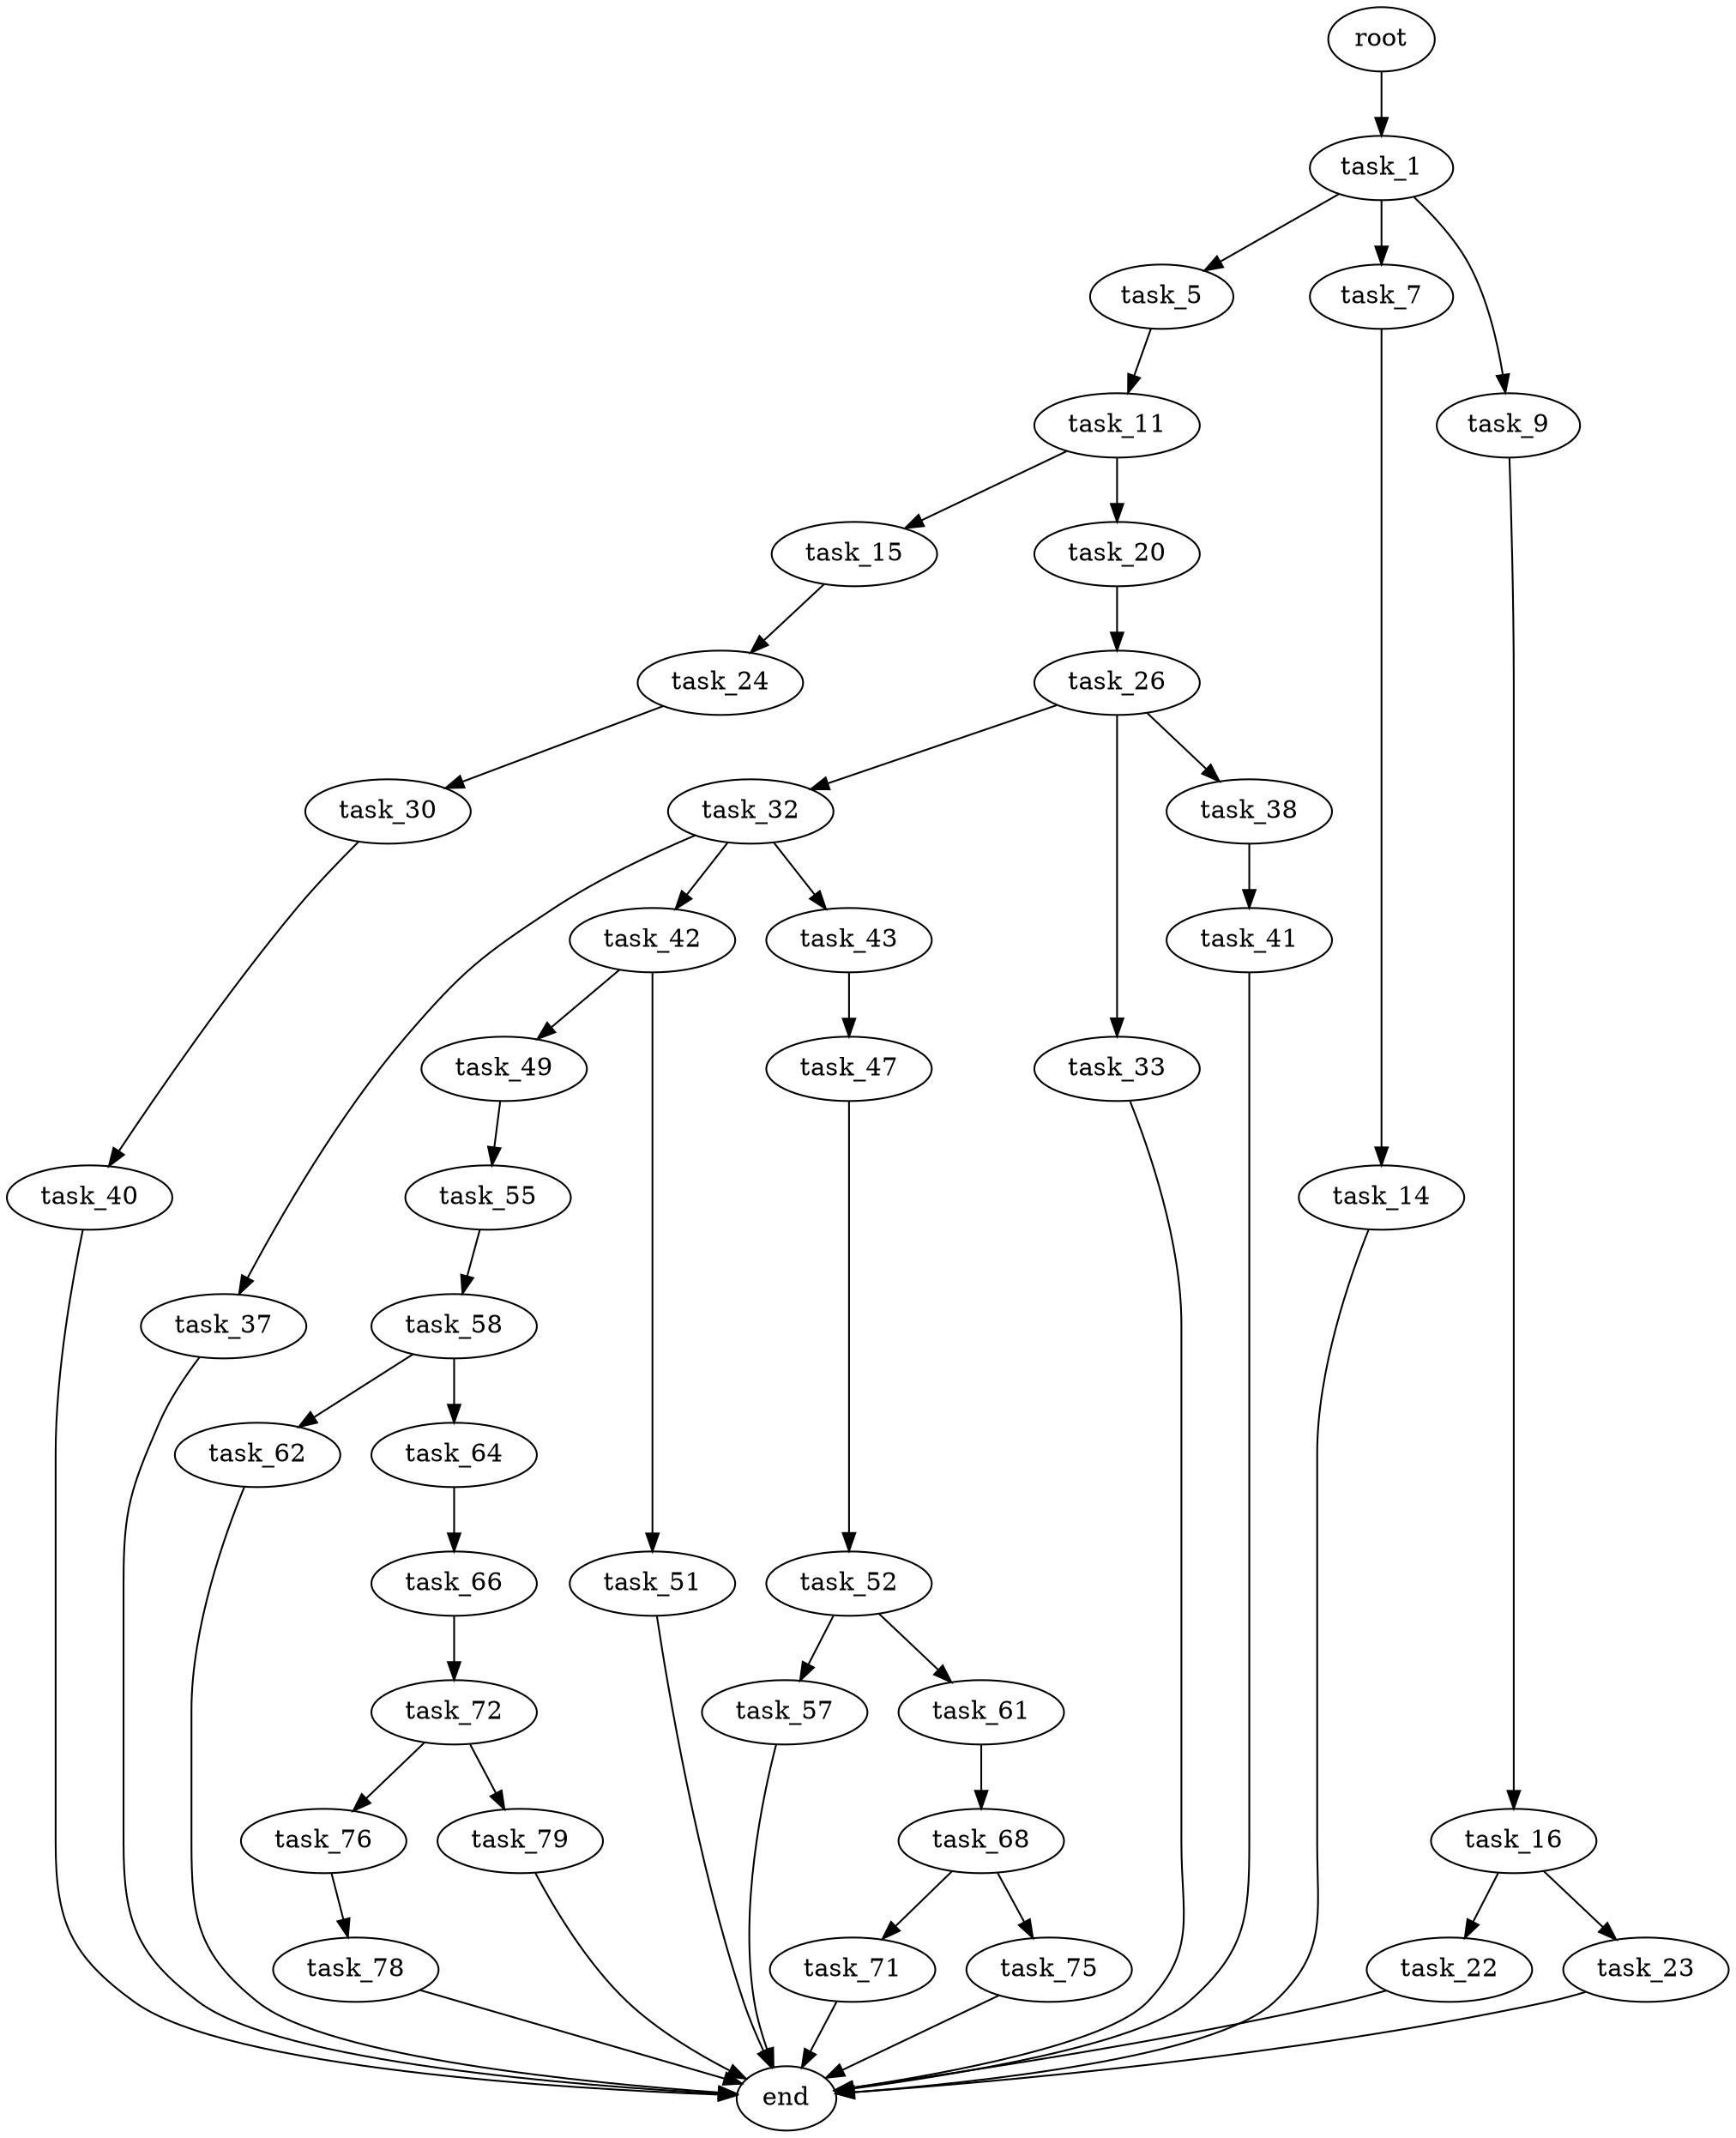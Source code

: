 digraph G {
  root [size="0.000000"];
  task_1 [size="1721320276.000000"];
  task_5 [size="12039285197.000000"];
  task_7 [size="782757789696.000000"];
  task_9 [size="16566423121.000000"];
  task_11 [size="68719476736.000000"];
  task_14 [size="1009088107.000000"];
  task_16 [size="35186823948.000000"];
  task_15 [size="13170699118.000000"];
  task_20 [size="68719476736.000000"];
  end [size="0.000000"];
  task_24 [size="27821951353.000000"];
  task_22 [size="36604811078.000000"];
  task_23 [size="54612625476.000000"];
  task_26 [size="1965647444.000000"];
  task_30 [size="8589934592.000000"];
  task_32 [size="68719476736.000000"];
  task_33 [size="875795032380.000000"];
  task_38 [size="549755813888.000000"];
  task_40 [size="48828374220.000000"];
  task_37 [size="191769125652.000000"];
  task_42 [size="25170623016.000000"];
  task_43 [size="368293445632.000000"];
  task_41 [size="189207801828.000000"];
  task_49 [size="12558485938.000000"];
  task_51 [size="52886197431.000000"];
  task_47 [size="408288961577.000000"];
  task_52 [size="8589934592.000000"];
  task_55 [size="1406085143149.000000"];
  task_57 [size="477631047.000000"];
  task_61 [size="368293445632.000000"];
  task_58 [size="231928233984.000000"];
  task_62 [size="418387068523.000000"];
  task_64 [size="34742531472.000000"];
  task_68 [size="134217728000.000000"];
  task_66 [size="240150375410.000000"];
  task_72 [size="21971826914.000000"];
  task_71 [size="28991029248.000000"];
  task_75 [size="18421653402.000000"];
  task_76 [size="8589934592.000000"];
  task_79 [size="484625189880.000000"];
  task_78 [size="8056436671.000000"];

  root -> task_1 [size="1.000000"];
  task_1 -> task_5 [size="33554432.000000"];
  task_1 -> task_7 [size="33554432.000000"];
  task_1 -> task_9 [size="33554432.000000"];
  task_5 -> task_11 [size="301989888.000000"];
  task_7 -> task_14 [size="679477248.000000"];
  task_9 -> task_16 [size="301989888.000000"];
  task_11 -> task_15 [size="134217728.000000"];
  task_11 -> task_20 [size="134217728.000000"];
  task_14 -> end [size="1.000000"];
  task_16 -> task_22 [size="134217728.000000"];
  task_16 -> task_23 [size="134217728.000000"];
  task_15 -> task_24 [size="301989888.000000"];
  task_20 -> task_26 [size="134217728.000000"];
  task_24 -> task_30 [size="838860800.000000"];
  task_22 -> end [size="1.000000"];
  task_23 -> end [size="1.000000"];
  task_26 -> task_32 [size="75497472.000000"];
  task_26 -> task_33 [size="75497472.000000"];
  task_26 -> task_38 [size="75497472.000000"];
  task_30 -> task_40 [size="33554432.000000"];
  task_32 -> task_37 [size="134217728.000000"];
  task_32 -> task_42 [size="134217728.000000"];
  task_32 -> task_43 [size="134217728.000000"];
  task_33 -> end [size="1.000000"];
  task_38 -> task_41 [size="536870912.000000"];
  task_40 -> end [size="1.000000"];
  task_37 -> end [size="1.000000"];
  task_42 -> task_49 [size="411041792.000000"];
  task_42 -> task_51 [size="411041792.000000"];
  task_43 -> task_47 [size="411041792.000000"];
  task_41 -> end [size="1.000000"];
  task_49 -> task_55 [size="838860800.000000"];
  task_51 -> end [size="1.000000"];
  task_47 -> task_52 [size="679477248.000000"];
  task_52 -> task_57 [size="33554432.000000"];
  task_52 -> task_61 [size="33554432.000000"];
  task_55 -> task_58 [size="838860800.000000"];
  task_57 -> end [size="1.000000"];
  task_61 -> task_68 [size="411041792.000000"];
  task_58 -> task_62 [size="301989888.000000"];
  task_58 -> task_64 [size="301989888.000000"];
  task_62 -> end [size="1.000000"];
  task_64 -> task_66 [size="679477248.000000"];
  task_68 -> task_71 [size="209715200.000000"];
  task_68 -> task_75 [size="209715200.000000"];
  task_66 -> task_72 [size="411041792.000000"];
  task_72 -> task_76 [size="411041792.000000"];
  task_72 -> task_79 [size="411041792.000000"];
  task_71 -> end [size="1.000000"];
  task_75 -> end [size="1.000000"];
  task_76 -> task_78 [size="33554432.000000"];
  task_79 -> end [size="1.000000"];
  task_78 -> end [size="1.000000"];
}
